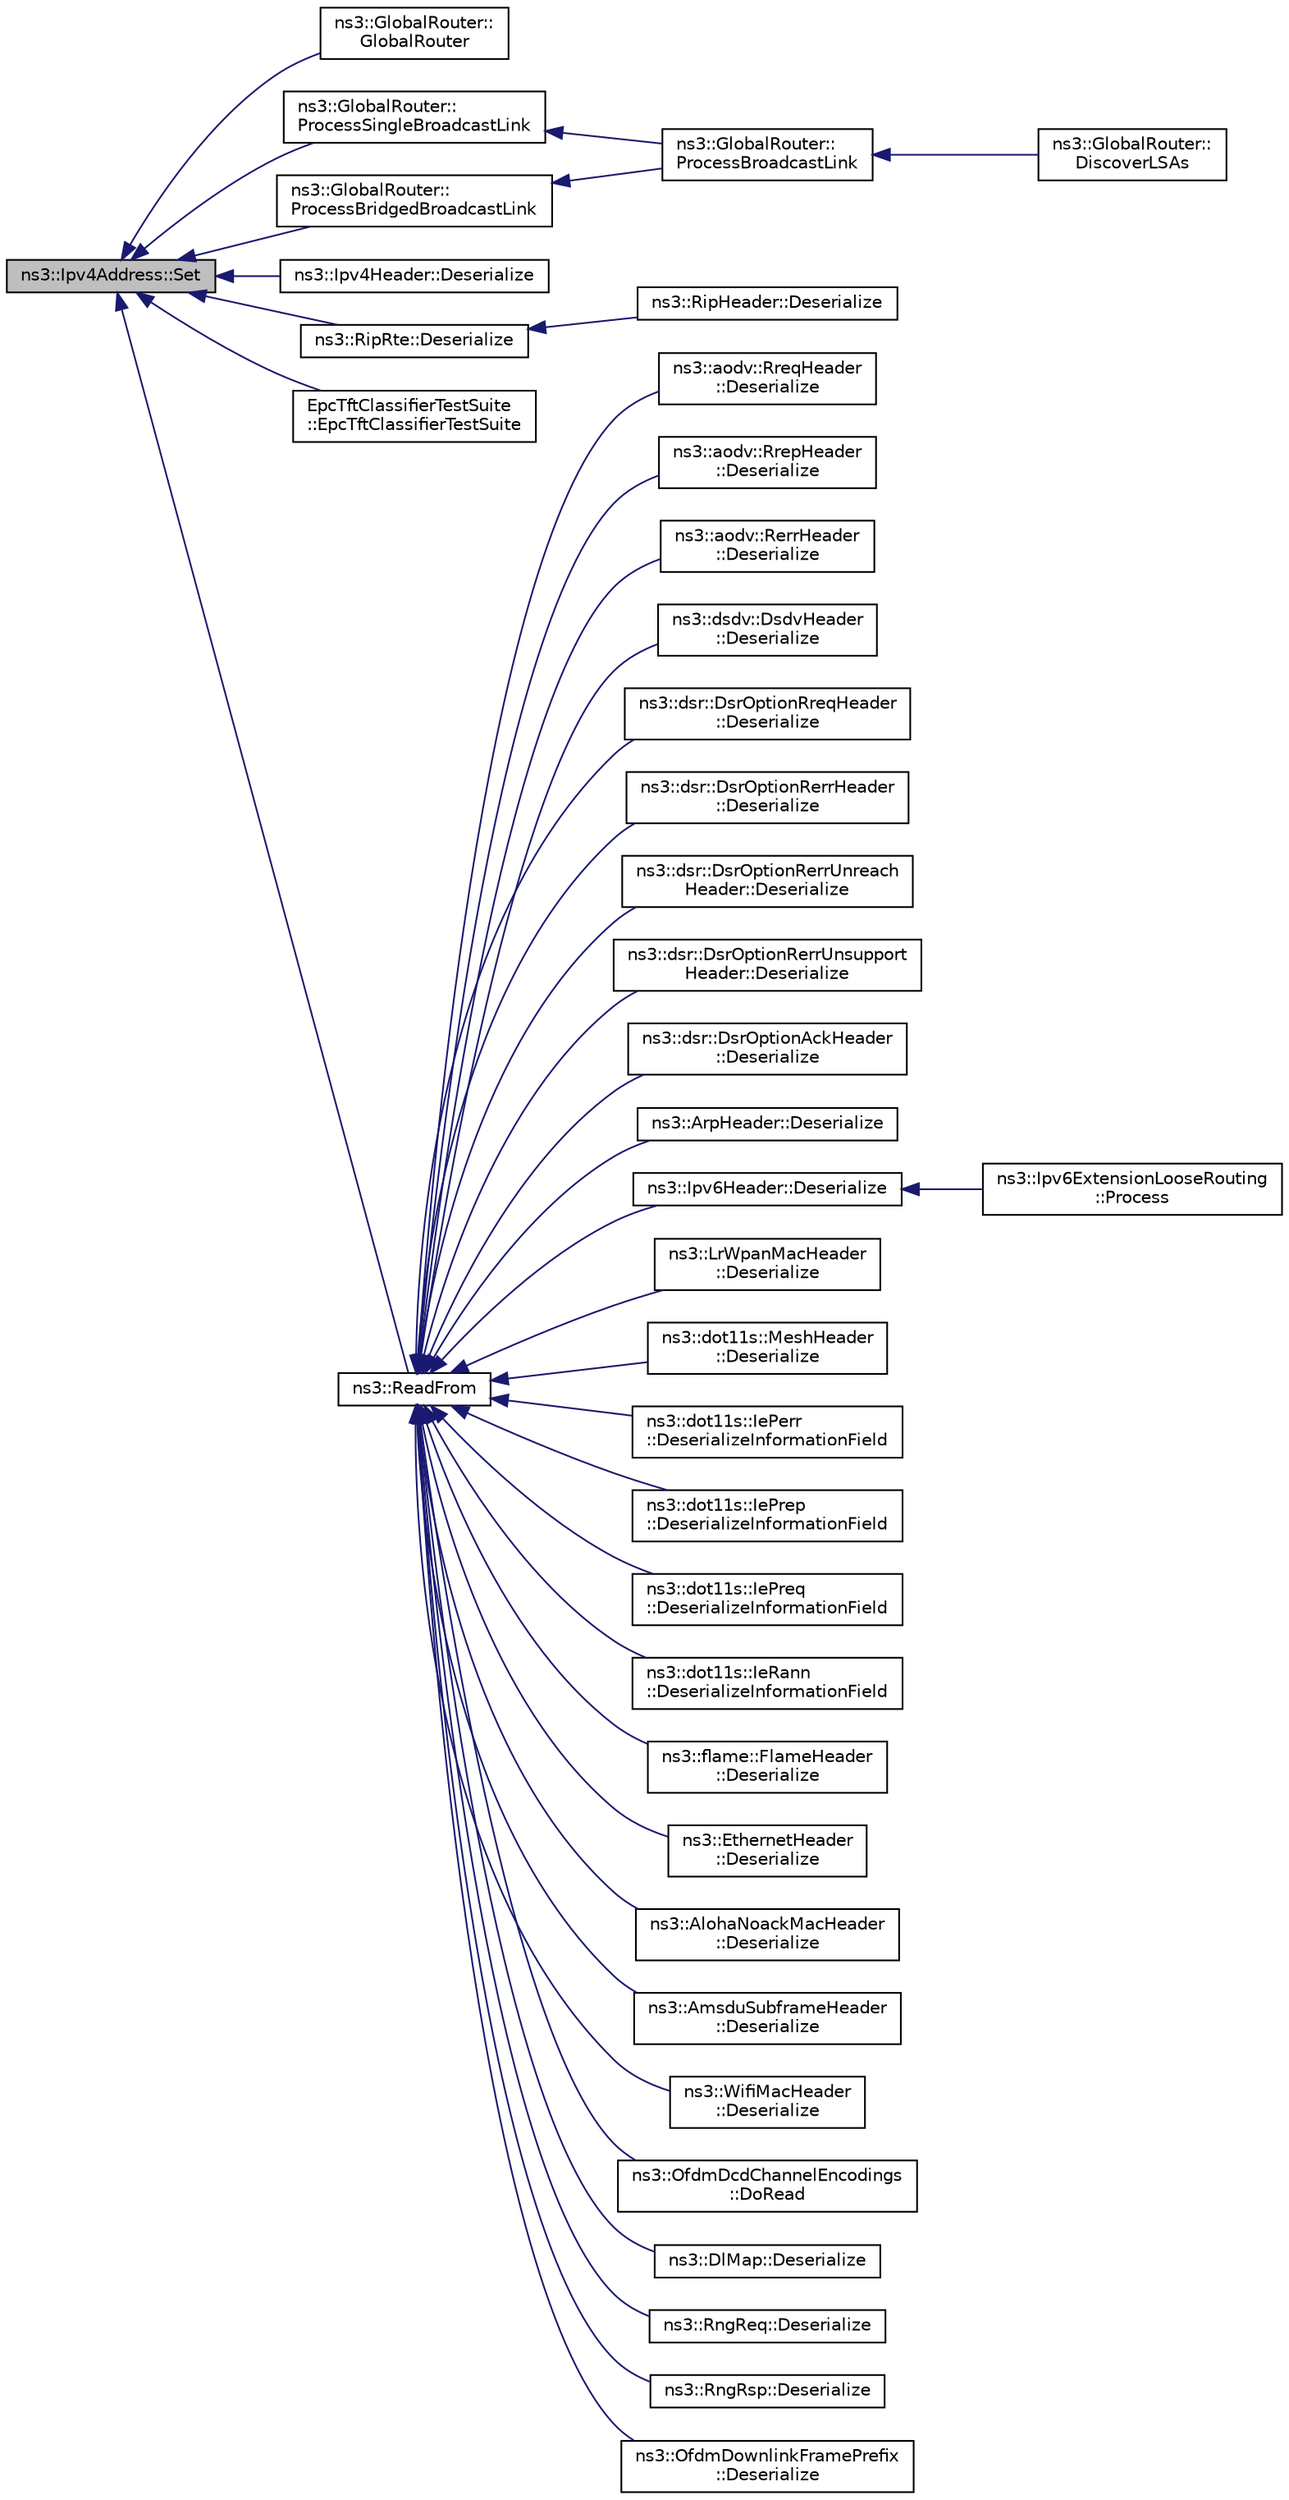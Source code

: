 digraph "ns3::Ipv4Address::Set"
{
  edge [fontname="Helvetica",fontsize="10",labelfontname="Helvetica",labelfontsize="10"];
  node [fontname="Helvetica",fontsize="10",shape=record];
  rankdir="LR";
  Node1 [label="ns3::Ipv4Address::Set",height=0.2,width=0.4,color="black", fillcolor="grey75", style="filled", fontcolor="black"];
  Node1 -> Node2 [dir="back",color="midnightblue",fontsize="10",style="solid"];
  Node2 [label="ns3::GlobalRouter::\lGlobalRouter",height=0.2,width=0.4,color="black", fillcolor="white", style="filled",URL="$df/d40/classns3_1_1GlobalRouter.html#a778050c70fe491c0fe62b7cf6b10aaf6",tooltip="Create a Global Router class. "];
  Node1 -> Node3 [dir="back",color="midnightblue",fontsize="10",style="solid"];
  Node3 [label="ns3::GlobalRouter::\lProcessSingleBroadcastLink",height=0.2,width=0.4,color="black", fillcolor="white", style="filled",URL="$df/d40/classns3_1_1GlobalRouter.html#a16b0eecb167b84a7160c8903839a826f",tooltip="Process a single broadcast link. "];
  Node3 -> Node4 [dir="back",color="midnightblue",fontsize="10",style="solid"];
  Node4 [label="ns3::GlobalRouter::\lProcessBroadcastLink",height=0.2,width=0.4,color="black", fillcolor="white", style="filled",URL="$df/d40/classns3_1_1GlobalRouter.html#af981be58153ef32690b434072cd3205b",tooltip="Process a generic broadcast link. "];
  Node4 -> Node5 [dir="back",color="midnightblue",fontsize="10",style="solid"];
  Node5 [label="ns3::GlobalRouter::\lDiscoverLSAs",height=0.2,width=0.4,color="black", fillcolor="white", style="filled",URL="$df/d40/classns3_1_1GlobalRouter.html#a44e135879879a27cd8d2566b5e9761cf",tooltip="Walk the connected channels, discover the adjacent routers and build the associated number of Global ..."];
  Node1 -> Node6 [dir="back",color="midnightblue",fontsize="10",style="solid"];
  Node6 [label="ns3::GlobalRouter::\lProcessBridgedBroadcastLink",height=0.2,width=0.4,color="black", fillcolor="white", style="filled",URL="$df/d40/classns3_1_1GlobalRouter.html#a7368716600989ea7d4bec67fa4f86e4c",tooltip="Process a bridged broadcast link. "];
  Node6 -> Node4 [dir="back",color="midnightblue",fontsize="10",style="solid"];
  Node1 -> Node7 [dir="back",color="midnightblue",fontsize="10",style="solid"];
  Node7 [label="ns3::Ipv4Header::Deserialize",height=0.2,width=0.4,color="black", fillcolor="white", style="filled",URL="$d9/df1/classns3_1_1Ipv4Header.html#a4c079e939ba868855ba1fab9e1b0e987"];
  Node1 -> Node8 [dir="back",color="midnightblue",fontsize="10",style="solid"];
  Node8 [label="ns3::RipRte::Deserialize",height=0.2,width=0.4,color="black", fillcolor="white", style="filled",URL="$db/dfe/classns3_1_1RipRte.html#ac70616e33289e12cd548b28cf8957c58",tooltip="Deserialize the packet. "];
  Node8 -> Node9 [dir="back",color="midnightblue",fontsize="10",style="solid"];
  Node9 [label="ns3::RipHeader::Deserialize",height=0.2,width=0.4,color="black", fillcolor="white", style="filled",URL="$d2/d41/classns3_1_1RipHeader.html#a92e568c6119343ba9ec17f9aff5c5167",tooltip="Deserialize the packet. "];
  Node1 -> Node10 [dir="back",color="midnightblue",fontsize="10",style="solid"];
  Node10 [label="EpcTftClassifierTestSuite\l::EpcTftClassifierTestSuite",height=0.2,width=0.4,color="black", fillcolor="white", style="filled",URL="$db/df3/classEpcTftClassifierTestSuite.html#ad8884d549c870092d6798658834c6995"];
  Node1 -> Node11 [dir="back",color="midnightblue",fontsize="10",style="solid"];
  Node11 [label="ns3::ReadFrom",height=0.2,width=0.4,color="black", fillcolor="white", style="filled",URL="$d7/d2e/namespacens3.html#aeeba9f1570f031f9e401f76f51943805",tooltip="Read an Ipv4Address from a Buffer. "];
  Node11 -> Node12 [dir="back",color="midnightblue",fontsize="10",style="solid"];
  Node12 [label="ns3::aodv::RreqHeader\l::Deserialize",height=0.2,width=0.4,color="black", fillcolor="white", style="filled",URL="$db/d7d/classns3_1_1aodv_1_1RreqHeader.html#a088f14d7f2fc75ee53fb03b689fc9443"];
  Node11 -> Node13 [dir="back",color="midnightblue",fontsize="10",style="solid"];
  Node13 [label="ns3::aodv::RrepHeader\l::Deserialize",height=0.2,width=0.4,color="black", fillcolor="white", style="filled",URL="$df/d54/classns3_1_1aodv_1_1RrepHeader.html#a04a25ec636230a30d39bff020569f129"];
  Node11 -> Node14 [dir="back",color="midnightblue",fontsize="10",style="solid"];
  Node14 [label="ns3::aodv::RerrHeader\l::Deserialize",height=0.2,width=0.4,color="black", fillcolor="white", style="filled",URL="$d2/df8/classns3_1_1aodv_1_1RerrHeader.html#a6b1816ffe9a9cc9d4f4eb57f25780472"];
  Node11 -> Node15 [dir="back",color="midnightblue",fontsize="10",style="solid"];
  Node15 [label="ns3::dsdv::DsdvHeader\l::Deserialize",height=0.2,width=0.4,color="black", fillcolor="white", style="filled",URL="$d0/db8/classns3_1_1dsdv_1_1DsdvHeader.html#a63c2b107d15967539e0e2b9f129efbbb"];
  Node11 -> Node16 [dir="back",color="midnightblue",fontsize="10",style="solid"];
  Node16 [label="ns3::dsr::DsrOptionRreqHeader\l::Deserialize",height=0.2,width=0.4,color="black", fillcolor="white", style="filled",URL="$d9/d21/classns3_1_1dsr_1_1DsrOptionRreqHeader.html#a7cf6a4240408c554fe4ca6ea9b266651",tooltip="Deserialize the packet. "];
  Node11 -> Node17 [dir="back",color="midnightblue",fontsize="10",style="solid"];
  Node17 [label="ns3::dsr::DsrOptionRerrHeader\l::Deserialize",height=0.2,width=0.4,color="black", fillcolor="white", style="filled",URL="$d6/d26/classns3_1_1dsr_1_1DsrOptionRerrHeader.html#ab8bc84d5e10a371524ed37035db5dbec",tooltip="Deserialize the packet. "];
  Node11 -> Node18 [dir="back",color="midnightblue",fontsize="10",style="solid"];
  Node18 [label="ns3::dsr::DsrOptionRerrUnreach\lHeader::Deserialize",height=0.2,width=0.4,color="black", fillcolor="white", style="filled",URL="$d0/d90/classns3_1_1dsr_1_1DsrOptionRerrUnreachHeader.html#ab6cda2c6108b5a5076941b7f541ef320",tooltip="Deserialize the packet. "];
  Node11 -> Node19 [dir="back",color="midnightblue",fontsize="10",style="solid"];
  Node19 [label="ns3::dsr::DsrOptionRerrUnsupport\lHeader::Deserialize",height=0.2,width=0.4,color="black", fillcolor="white", style="filled",URL="$db/df8/classns3_1_1dsr_1_1DsrOptionRerrUnsupportHeader.html#ad568e52cacee0c67a43338e8838806a5",tooltip="Deserialize the packet. "];
  Node11 -> Node20 [dir="back",color="midnightblue",fontsize="10",style="solid"];
  Node20 [label="ns3::dsr::DsrOptionAckHeader\l::Deserialize",height=0.2,width=0.4,color="black", fillcolor="white", style="filled",URL="$db/d30/classns3_1_1dsr_1_1DsrOptionAckHeader.html#a0c7f637f03ac2f48cfabfd8f18671a39",tooltip="Deserialize the packet. "];
  Node11 -> Node21 [dir="back",color="midnightblue",fontsize="10",style="solid"];
  Node21 [label="ns3::ArpHeader::Deserialize",height=0.2,width=0.4,color="black", fillcolor="white", style="filled",URL="$db/d42/classns3_1_1ArpHeader.html#ac4ac02b6ff4125d41dfe52593f23718d"];
  Node11 -> Node22 [dir="back",color="midnightblue",fontsize="10",style="solid"];
  Node22 [label="ns3::Ipv6Header::Deserialize",height=0.2,width=0.4,color="black", fillcolor="white", style="filled",URL="$d8/d5d/classns3_1_1Ipv6Header.html#ad444d49877468f76bbc9ab1b50e9dd02",tooltip="Deserialize the packet. "];
  Node22 -> Node23 [dir="back",color="midnightblue",fontsize="10",style="solid"];
  Node23 [label="ns3::Ipv6ExtensionLooseRouting\l::Process",height=0.2,width=0.4,color="black", fillcolor="white", style="filled",URL="$df/d36/classns3_1_1Ipv6ExtensionLooseRouting.html#ab73c109952d780d1eb52c2f7c144e546",tooltip="Process method Called from Ipv6L3Protocol::Receive. "];
  Node11 -> Node24 [dir="back",color="midnightblue",fontsize="10",style="solid"];
  Node24 [label="ns3::LrWpanMacHeader\l::Deserialize",height=0.2,width=0.4,color="black", fillcolor="white", style="filled",URL="$d8/db7/classns3_1_1LrWpanMacHeader.html#aab33c3f99445389aba5e08b45189c873"];
  Node11 -> Node25 [dir="back",color="midnightblue",fontsize="10",style="solid"];
  Node25 [label="ns3::dot11s::MeshHeader\l::Deserialize",height=0.2,width=0.4,color="black", fillcolor="white", style="filled",URL="$d2/de1/classns3_1_1dot11s_1_1MeshHeader.html#ae1d5bb8426d5bb59885db11f699f436c"];
  Node11 -> Node26 [dir="back",color="midnightblue",fontsize="10",style="solid"];
  Node26 [label="ns3::dot11s::IePerr\l::DeserializeInformationField",height=0.2,width=0.4,color="black", fillcolor="white", style="filled",URL="$d0/d39/classns3_1_1dot11s_1_1IePerr.html#a1fbb240ad4b0dfc2a7b93b917016cc88"];
  Node11 -> Node27 [dir="back",color="midnightblue",fontsize="10",style="solid"];
  Node27 [label="ns3::dot11s::IePrep\l::DeserializeInformationField",height=0.2,width=0.4,color="black", fillcolor="white", style="filled",URL="$d9/d1f/classns3_1_1dot11s_1_1IePrep.html#a08947daf4588697d23cb60c8fe7b765a"];
  Node11 -> Node28 [dir="back",color="midnightblue",fontsize="10",style="solid"];
  Node28 [label="ns3::dot11s::IePreq\l::DeserializeInformationField",height=0.2,width=0.4,color="black", fillcolor="white", style="filled",URL="$da/d9b/classns3_1_1dot11s_1_1IePreq.html#a74e347ed4ea479edd313986c89ba33d2"];
  Node11 -> Node29 [dir="back",color="midnightblue",fontsize="10",style="solid"];
  Node29 [label="ns3::dot11s::IeRann\l::DeserializeInformationField",height=0.2,width=0.4,color="black", fillcolor="white", style="filled",URL="$d8/d82/classns3_1_1dot11s_1_1IeRann.html#a5561ca960fd8728857042b0ccb8dc6eb"];
  Node11 -> Node30 [dir="back",color="midnightblue",fontsize="10",style="solid"];
  Node30 [label="ns3::flame::FlameHeader\l::Deserialize",height=0.2,width=0.4,color="black", fillcolor="white", style="filled",URL="$d5/dcd/classns3_1_1flame_1_1FlameHeader.html#ada911cbb255eb829e842812dce4b2fc7"];
  Node11 -> Node31 [dir="back",color="midnightblue",fontsize="10",style="solid"];
  Node31 [label="ns3::EthernetHeader\l::Deserialize",height=0.2,width=0.4,color="black", fillcolor="white", style="filled",URL="$d3/d9a/classns3_1_1EthernetHeader.html#a2bcb7450f96588a8a1bb6ca132184424"];
  Node11 -> Node32 [dir="back",color="midnightblue",fontsize="10",style="solid"];
  Node32 [label="ns3::AlohaNoackMacHeader\l::Deserialize",height=0.2,width=0.4,color="black", fillcolor="white", style="filled",URL="$dc/d4b/classns3_1_1AlohaNoackMacHeader.html#a5a244ff094c5a2d56869e3a9f0553463"];
  Node11 -> Node33 [dir="back",color="midnightblue",fontsize="10",style="solid"];
  Node33 [label="ns3::AmsduSubframeHeader\l::Deserialize",height=0.2,width=0.4,color="black", fillcolor="white", style="filled",URL="$d2/dfd/classns3_1_1AmsduSubframeHeader.html#a9b093c3b2ef78c73c62b9497f35809e2"];
  Node11 -> Node34 [dir="back",color="midnightblue",fontsize="10",style="solid"];
  Node34 [label="ns3::WifiMacHeader\l::Deserialize",height=0.2,width=0.4,color="black", fillcolor="white", style="filled",URL="$d2/d9b/classns3_1_1WifiMacHeader.html#a90d4600f2911842469f6dad74cbd17e0"];
  Node11 -> Node35 [dir="back",color="midnightblue",fontsize="10",style="solid"];
  Node35 [label="ns3::OfdmDcdChannelEncodings\l::DoRead",height=0.2,width=0.4,color="black", fillcolor="white", style="filled",URL="$dc/dc3/classns3_1_1OfdmDcdChannelEncodings.html#aeb468bf3215d835d6a8407d5d306c3ae"];
  Node11 -> Node36 [dir="back",color="midnightblue",fontsize="10",style="solid"];
  Node36 [label="ns3::DlMap::Deserialize",height=0.2,width=0.4,color="black", fillcolor="white", style="filled",URL="$d6/d59/classns3_1_1DlMap.html#a32304809baa42509928e641226100b98"];
  Node11 -> Node37 [dir="back",color="midnightblue",fontsize="10",style="solid"];
  Node37 [label="ns3::RngReq::Deserialize",height=0.2,width=0.4,color="black", fillcolor="white", style="filled",URL="$d9/d81/classns3_1_1RngReq.html#ae7a6403ad1dfb0463182916ff9da486d"];
  Node11 -> Node38 [dir="back",color="midnightblue",fontsize="10",style="solid"];
  Node38 [label="ns3::RngRsp::Deserialize",height=0.2,width=0.4,color="black", fillcolor="white", style="filled",URL="$d5/d34/classns3_1_1RngRsp.html#a1444784acf694f3d67246fc664e79496"];
  Node11 -> Node39 [dir="back",color="midnightblue",fontsize="10",style="solid"];
  Node39 [label="ns3::OfdmDownlinkFramePrefix\l::Deserialize",height=0.2,width=0.4,color="black", fillcolor="white", style="filled",URL="$d2/d19/classns3_1_1OfdmDownlinkFramePrefix.html#af73288c0b2ca162f5006cfc44b27e762"];
}
